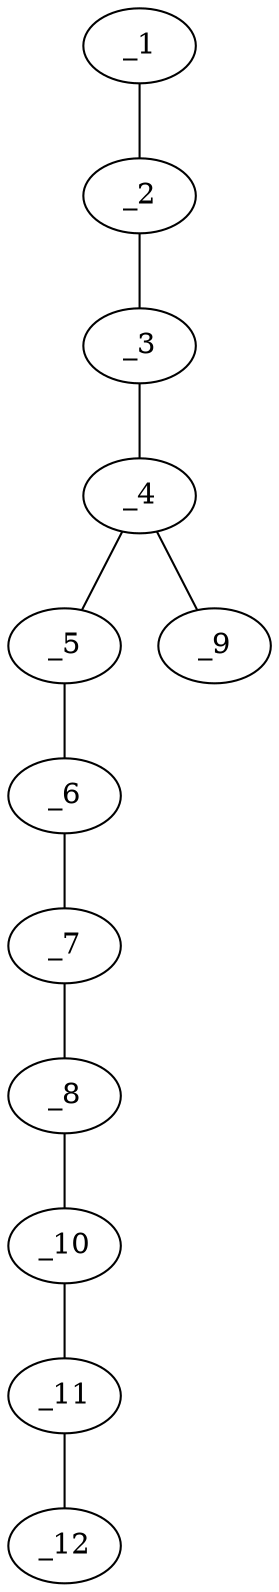 graph molid643470 {
	_1	 [charge=0,
		chem=4,
		symbol="N  ",
		x=2,
		y="-0.25"];
	_2	 [charge=0,
		chem=1,
		symbol="C  ",
		x="2.866",
		y="0.25"];
	_1 -- _2	 [valence=3];
	_3	 [charge=0,
		chem=4,
		symbol="N  ",
		x="3.7321",
		y="0.75"];
	_2 -- _3	 [valence=1];
	_4	 [charge=0,
		chem=1,
		symbol="C  ",
		x="4.5981",
		y="0.25"];
	_3 -- _4	 [valence=1];
	_5	 [charge=0,
		chem=4,
		symbol="N  ",
		x="5.4641",
		y="0.75"];
	_4 -- _5	 [valence=1];
	_9	 [charge=0,
		chem=4,
		symbol="N  ",
		x="4.5981",
		y="-0.75"];
	_4 -- _9	 [valence=2];
	_6	 [charge=0,
		chem=1,
		symbol="C  ",
		x="6.3301",
		y="0.25"];
	_5 -- _6	 [valence=1];
	_7	 [charge=0,
		chem=2,
		symbol="O  ",
		x="7.1962",
		y="0.75"];
	_6 -- _7	 [valence=1];
	_8	 [charge=0,
		chem=1,
		symbol="C  ",
		x="8.0622",
		y="0.25"];
	_7 -- _8	 [valence=1];
	_10	 [charge=0,
		chem=1,
		symbol="C  ",
		x="8.9282",
		y="0.75"];
	_8 -- _10	 [valence=1];
	_11	 [charge=0,
		chem=1,
		symbol="C  ",
		x="9.7942",
		y="0.25"];
	_10 -- _11	 [valence=1];
	_12	 [charge=0,
		chem=1,
		symbol="C  ",
		x="10.6603",
		y="0.75"];
	_11 -- _12	 [valence=1];
}
